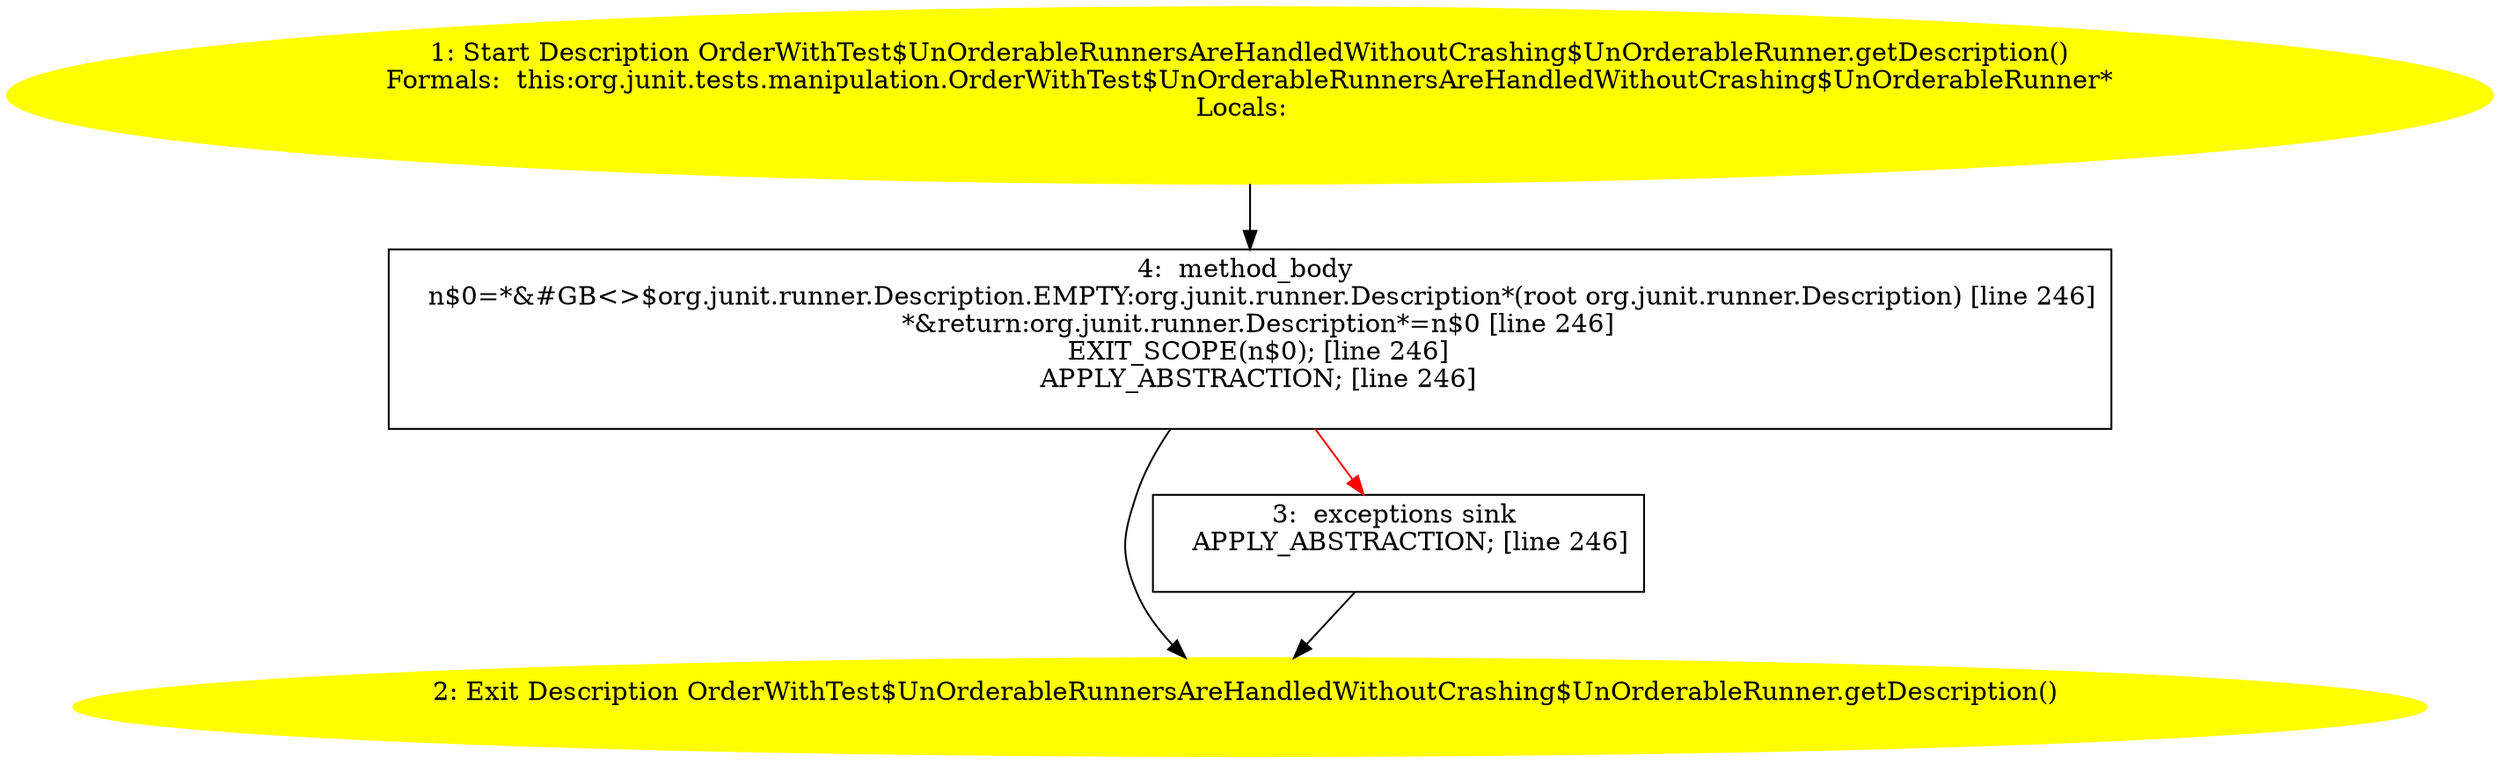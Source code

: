 /* @generated */
digraph cfg {
"org.junit.tests.manipulation.OrderWithTest$UnOrderableRunnersAreHandledWithoutCrashing$UnOrderableRu.46fdfb26d6afccc9f8eba750a13dfb49_1" [label="1: Start Description OrderWithTest$UnOrderableRunnersAreHandledWithoutCrashing$UnOrderableRunner.getDescription()\nFormals:  this:org.junit.tests.manipulation.OrderWithTest$UnOrderableRunnersAreHandledWithoutCrashing$UnOrderableRunner*\nLocals:  \n  " color=yellow style=filled]
	

	 "org.junit.tests.manipulation.OrderWithTest$UnOrderableRunnersAreHandledWithoutCrashing$UnOrderableRu.46fdfb26d6afccc9f8eba750a13dfb49_1" -> "org.junit.tests.manipulation.OrderWithTest$UnOrderableRunnersAreHandledWithoutCrashing$UnOrderableRu.46fdfb26d6afccc9f8eba750a13dfb49_4" ;
"org.junit.tests.manipulation.OrderWithTest$UnOrderableRunnersAreHandledWithoutCrashing$UnOrderableRu.46fdfb26d6afccc9f8eba750a13dfb49_2" [label="2: Exit Description OrderWithTest$UnOrderableRunnersAreHandledWithoutCrashing$UnOrderableRunner.getDescription() \n  " color=yellow style=filled]
	

"org.junit.tests.manipulation.OrderWithTest$UnOrderableRunnersAreHandledWithoutCrashing$UnOrderableRu.46fdfb26d6afccc9f8eba750a13dfb49_3" [label="3:  exceptions sink \n   APPLY_ABSTRACTION; [line 246]\n " shape="box"]
	

	 "org.junit.tests.manipulation.OrderWithTest$UnOrderableRunnersAreHandledWithoutCrashing$UnOrderableRu.46fdfb26d6afccc9f8eba750a13dfb49_3" -> "org.junit.tests.manipulation.OrderWithTest$UnOrderableRunnersAreHandledWithoutCrashing$UnOrderableRu.46fdfb26d6afccc9f8eba750a13dfb49_2" ;
"org.junit.tests.manipulation.OrderWithTest$UnOrderableRunnersAreHandledWithoutCrashing$UnOrderableRu.46fdfb26d6afccc9f8eba750a13dfb49_4" [label="4:  method_body \n   n$0=*&#GB<>$org.junit.runner.Description.EMPTY:org.junit.runner.Description*(root org.junit.runner.Description) [line 246]\n  *&return:org.junit.runner.Description*=n$0 [line 246]\n  EXIT_SCOPE(n$0); [line 246]\n  APPLY_ABSTRACTION; [line 246]\n " shape="box"]
	

	 "org.junit.tests.manipulation.OrderWithTest$UnOrderableRunnersAreHandledWithoutCrashing$UnOrderableRu.46fdfb26d6afccc9f8eba750a13dfb49_4" -> "org.junit.tests.manipulation.OrderWithTest$UnOrderableRunnersAreHandledWithoutCrashing$UnOrderableRu.46fdfb26d6afccc9f8eba750a13dfb49_2" ;
	 "org.junit.tests.manipulation.OrderWithTest$UnOrderableRunnersAreHandledWithoutCrashing$UnOrderableRu.46fdfb26d6afccc9f8eba750a13dfb49_4" -> "org.junit.tests.manipulation.OrderWithTest$UnOrderableRunnersAreHandledWithoutCrashing$UnOrderableRu.46fdfb26d6afccc9f8eba750a13dfb49_3" [color="red" ];
}
